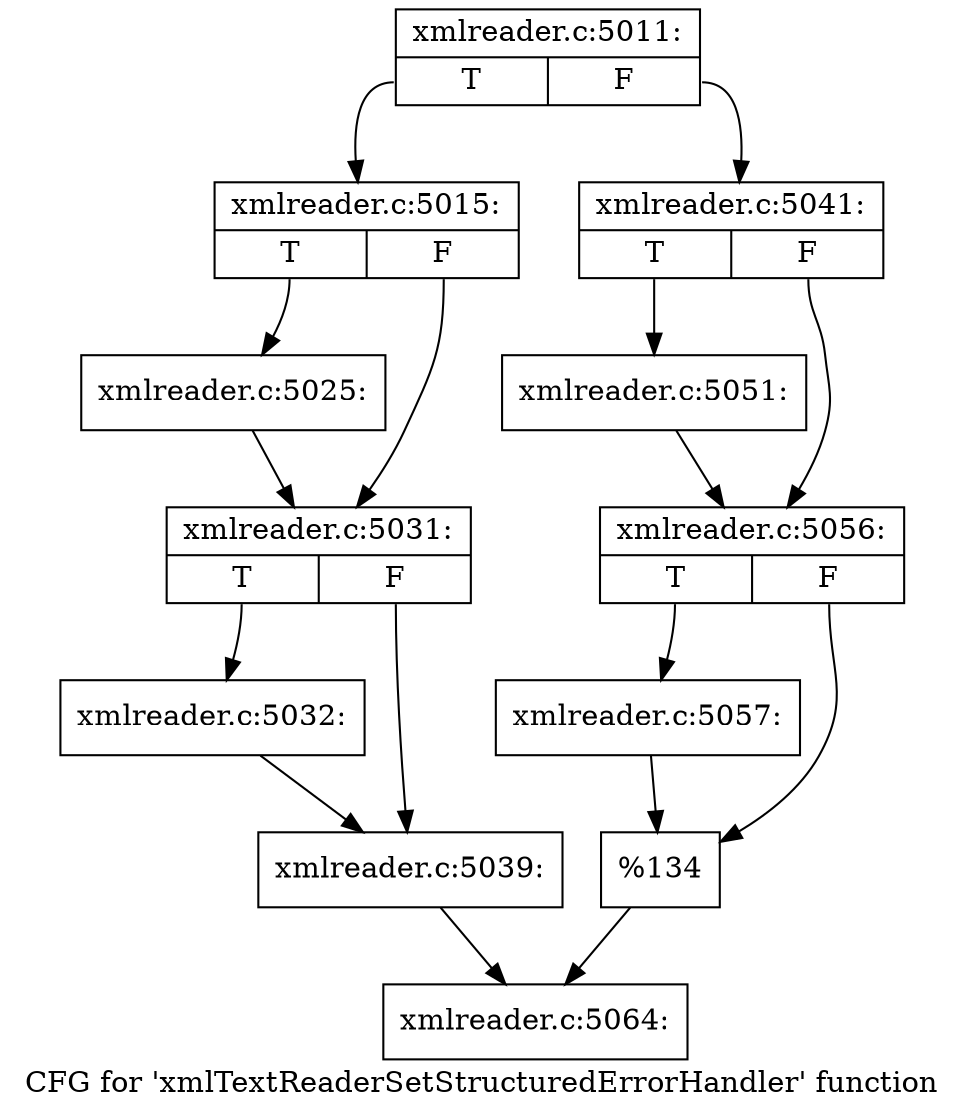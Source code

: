digraph "CFG for 'xmlTextReaderSetStructuredErrorHandler' function" {
	label="CFG for 'xmlTextReaderSetStructuredErrorHandler' function";

	Node0x55e4493bd9a0 [shape=record,label="{xmlreader.c:5011:|{<s0>T|<s1>F}}"];
	Node0x55e4493bd9a0:s0 -> Node0x55e4493bcfa0;
	Node0x55e4493bd9a0:s1 -> Node0x55e4494a1200;
	Node0x55e4493bcfa0 [shape=record,label="{xmlreader.c:5015:|{<s0>T|<s1>F}}"];
	Node0x55e4493bcfa0:s0 -> Node0x55e4494c1f60;
	Node0x55e4493bcfa0:s1 -> Node0x55e4494c1fb0;
	Node0x55e4494c1f60 [shape=record,label="{xmlreader.c:5025:}"];
	Node0x55e4494c1f60 -> Node0x55e4494c1fb0;
	Node0x55e4494c1fb0 [shape=record,label="{xmlreader.c:5031:|{<s0>T|<s1>F}}"];
	Node0x55e4494c1fb0:s0 -> Node0x55e4494c2c20;
	Node0x55e4494c1fb0:s1 -> Node0x55e4494c2c70;
	Node0x55e4494c2c20 [shape=record,label="{xmlreader.c:5032:}"];
	Node0x55e4494c2c20 -> Node0x55e4494c2c70;
	Node0x55e4494c2c70 [shape=record,label="{xmlreader.c:5039:}"];
	Node0x55e4494c2c70 -> Node0x55e4494bdd60;
	Node0x55e4494a1200 [shape=record,label="{xmlreader.c:5041:|{<s0>T|<s1>F}}"];
	Node0x55e4494a1200:s0 -> Node0x55e4494c57c0;
	Node0x55e4494a1200:s1 -> Node0x55e4494c5810;
	Node0x55e4494c57c0 [shape=record,label="{xmlreader.c:5051:}"];
	Node0x55e4494c57c0 -> Node0x55e4494c5810;
	Node0x55e4494c5810 [shape=record,label="{xmlreader.c:5056:|{<s0>T|<s1>F}}"];
	Node0x55e4494c5810:s0 -> Node0x55e4494c6260;
	Node0x55e4494c5810:s1 -> Node0x55e4494c62b0;
	Node0x55e4494c6260 [shape=record,label="{xmlreader.c:5057:}"];
	Node0x55e4494c6260 -> Node0x55e4494c62b0;
	Node0x55e4494c62b0 [shape=record,label="{%134}"];
	Node0x55e4494c62b0 -> Node0x55e4494bdd60;
	Node0x55e4494bdd60 [shape=record,label="{xmlreader.c:5064:}"];
}
